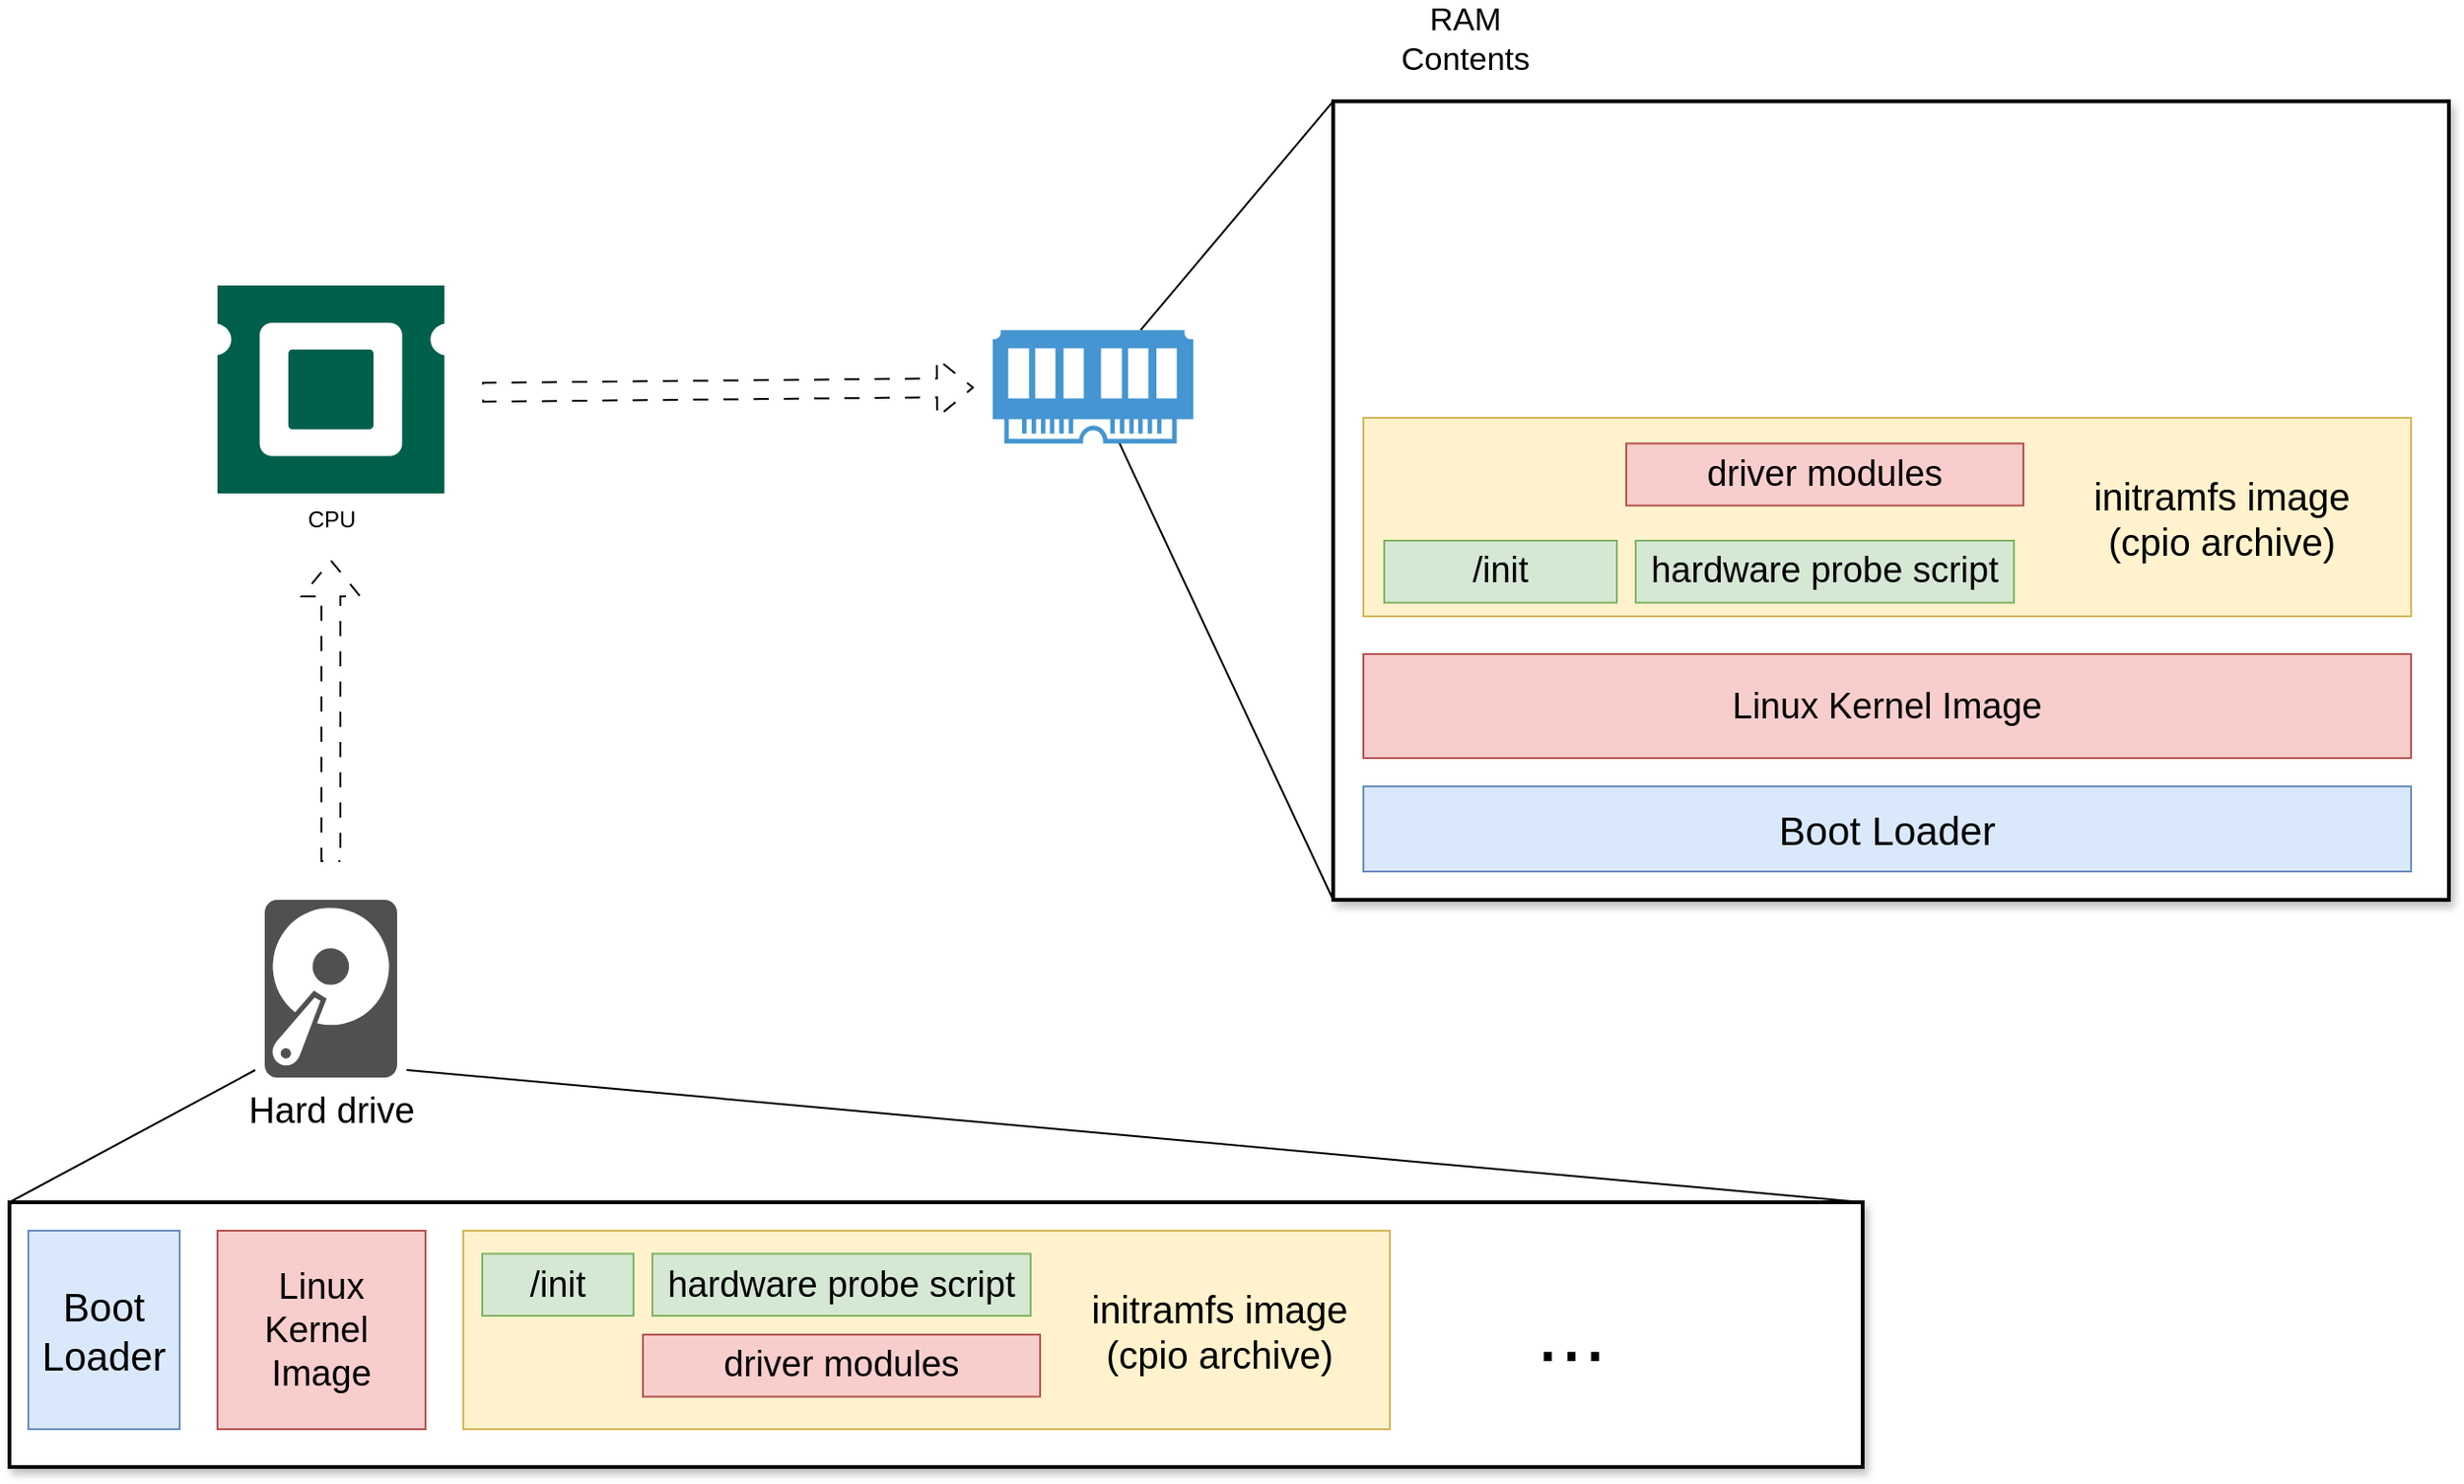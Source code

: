 <mxfile version="24.7.7">
  <diagram name="Page-1" id="KtPB-TI94wmITHAshLRR">
    <mxGraphModel dx="1612" dy="828" grid="1" gridSize="10" guides="1" tooltips="1" connect="1" arrows="1" fold="1" page="1" pageScale="1" pageWidth="827" pageHeight="1169" math="0" shadow="0">
      <root>
        <mxCell id="0" />
        <mxCell id="1" parent="0" />
        <mxCell id="-l_DX6J61x-pFgBmtztP-1" value="" style="rounded=0;whiteSpace=wrap;html=1;shadow=1;strokeWidth=2;" vertex="1" parent="1">
          <mxGeometry x="720" y="57.6" width="590" height="422.4" as="geometry" />
        </mxCell>
        <mxCell id="-l_DX6J61x-pFgBmtztP-2" value="RAM Contents" style="text;html=1;align=center;verticalAlign=middle;whiteSpace=wrap;rounded=0;fontSize=17;" vertex="1" parent="1">
          <mxGeometry x="760" y="10" width="60" height="30" as="geometry" />
        </mxCell>
        <mxCell id="-l_DX6J61x-pFgBmtztP-4" value="&lt;font style=&quot;font-size: 19px;&quot;&gt;Hard drive&lt;/font&gt;" style="sketch=0;pointerEvents=1;shadow=0;dashed=0;html=1;strokeColor=none;fillColor=#505050;labelPosition=center;verticalLabelPosition=bottom;verticalAlign=top;outlineConnect=0;align=center;shape=mxgraph.office.devices.hard_disk;" vertex="1" parent="1">
          <mxGeometry x="155" y="480" width="70" height="94" as="geometry" />
        </mxCell>
        <mxCell id="-l_DX6J61x-pFgBmtztP-5" value="CPU" style="sketch=0;pointerEvents=1;shadow=0;dashed=0;html=1;strokeColor=none;fillColor=#005F4B;labelPosition=center;verticalLabelPosition=bottom;verticalAlign=top;align=center;outlineConnect=0;shape=mxgraph.veeam2.cpu;" vertex="1" parent="1">
          <mxGeometry x="130" y="155" width="120" height="110" as="geometry" />
        </mxCell>
        <mxCell id="-l_DX6J61x-pFgBmtztP-6" value="" style="pointerEvents=1;shadow=0;dashed=0;html=1;strokeColor=none;fillColor=#4495D1;labelPosition=center;verticalLabelPosition=bottom;verticalAlign=top;align=center;outlineConnect=0;shape=mxgraph.veeam.ram;" vertex="1" parent="1">
          <mxGeometry x="540" y="178.6" width="106" height="60" as="geometry" />
        </mxCell>
        <mxCell id="-l_DX6J61x-pFgBmtztP-9" value="" style="endArrow=none;html=1;rounded=0;entryX=0;entryY=0;entryDx=0;entryDy=0;" edge="1" parent="1" source="-l_DX6J61x-pFgBmtztP-6" target="-l_DX6J61x-pFgBmtztP-1">
          <mxGeometry width="50" height="50" relative="1" as="geometry">
            <mxPoint x="530" y="260" as="sourcePoint" />
            <mxPoint x="550" y="380" as="targetPoint" />
          </mxGeometry>
        </mxCell>
        <mxCell id="-l_DX6J61x-pFgBmtztP-10" value="" style="endArrow=none;html=1;rounded=0;entryX=0;entryY=1;entryDx=0;entryDy=0;" edge="1" parent="1" source="-l_DX6J61x-pFgBmtztP-6" target="-l_DX6J61x-pFgBmtztP-1">
          <mxGeometry width="50" height="50" relative="1" as="geometry">
            <mxPoint x="511" y="260" as="sourcePoint" />
            <mxPoint x="620" y="162" as="targetPoint" />
          </mxGeometry>
        </mxCell>
        <mxCell id="-l_DX6J61x-pFgBmtztP-11" value="" style="rounded=0;whiteSpace=wrap;html=1;shadow=1;strokeWidth=2;" vertex="1" parent="1">
          <mxGeometry x="20" y="640" width="980" height="140" as="geometry" />
        </mxCell>
        <mxCell id="-l_DX6J61x-pFgBmtztP-13" value="" style="endArrow=none;html=1;rounded=0;exitX=0;exitY=0;exitDx=0;exitDy=0;" edge="1" parent="1" source="-l_DX6J61x-pFgBmtztP-11">
          <mxGeometry width="50" height="50" relative="1" as="geometry">
            <mxPoint x="125" y="635" as="sourcePoint" />
            <mxPoint x="150" y="570" as="targetPoint" />
          </mxGeometry>
        </mxCell>
        <mxCell id="-l_DX6J61x-pFgBmtztP-14" value="" style="endArrow=none;html=1;rounded=0;exitX=1;exitY=0;exitDx=0;exitDy=0;" edge="1" parent="1" source="-l_DX6J61x-pFgBmtztP-11">
          <mxGeometry width="50" height="50" relative="1" as="geometry">
            <mxPoint x="90" y="700" as="sourcePoint" />
            <mxPoint x="230" y="570" as="targetPoint" />
          </mxGeometry>
        </mxCell>
        <mxCell id="-l_DX6J61x-pFgBmtztP-15" value="" style="shape=flexArrow;endArrow=classic;html=1;rounded=0;flowAnimation=1;" edge="1" parent="1">
          <mxGeometry width="50" height="50" relative="1" as="geometry">
            <mxPoint x="190" y="460" as="sourcePoint" />
            <mxPoint x="190" y="300" as="targetPoint" />
          </mxGeometry>
        </mxCell>
        <mxCell id="-l_DX6J61x-pFgBmtztP-16" value="" style="shape=flexArrow;endArrow=classic;html=1;rounded=0;flowAnimation=1;" edge="1" parent="1">
          <mxGeometry width="50" height="50" relative="1" as="geometry">
            <mxPoint x="270" y="211.5" as="sourcePoint" />
            <mxPoint x="530" y="209" as="targetPoint" />
          </mxGeometry>
        </mxCell>
        <mxCell id="-l_DX6J61x-pFgBmtztP-17" value="&lt;font style=&quot;font-size: 21px;&quot;&gt;Boot Loader&lt;/font&gt;" style="rounded=0;whiteSpace=wrap;html=1;fillColor=#dae8fc;strokeColor=#6c8ebf;" vertex="1" parent="1">
          <mxGeometry x="30" y="655" width="80" height="105" as="geometry" />
        </mxCell>
        <mxCell id="-l_DX6J61x-pFgBmtztP-19" value="&lt;font style=&quot;font-size: 19px;&quot;&gt;Linux&lt;/font&gt;&lt;div style=&quot;font-size: 19px;&quot;&gt;&lt;font style=&quot;font-size: 19px;&quot;&gt;Kernel&amp;nbsp;&lt;/font&gt;&lt;/div&gt;&lt;div style=&quot;font-size: 19px;&quot;&gt;&lt;font style=&quot;font-size: 19px;&quot;&gt;Image&lt;/font&gt;&lt;/div&gt;" style="rounded=0;whiteSpace=wrap;html=1;fillColor=#f8cecc;strokeColor=#b85450;" vertex="1" parent="1">
          <mxGeometry x="130" y="655" width="110" height="105" as="geometry" />
        </mxCell>
        <mxCell id="-l_DX6J61x-pFgBmtztP-20" value="&lt;p style=&quot;line-height: 120%; padding-top: 0px; margin-top: 0px;&quot;&gt;&lt;br&gt;&lt;/p&gt;" style="rounded=0;whiteSpace=wrap;html=1;fillColor=#fff2cc;strokeColor=#d6b656;" vertex="1" parent="1">
          <mxGeometry x="260" y="655" width="490" height="105" as="geometry" />
        </mxCell>
        <mxCell id="-l_DX6J61x-pFgBmtztP-21" value="&lt;font style=&quot;font-size: 19px;&quot;&gt;/init&lt;/font&gt;" style="rounded=0;whiteSpace=wrap;html=1;fillColor=#d5e8d4;strokeColor=#82b366;" vertex="1" parent="1">
          <mxGeometry x="270" y="667.2" width="80" height="32.8" as="geometry" />
        </mxCell>
        <mxCell id="-l_DX6J61x-pFgBmtztP-22" value="&lt;font style=&quot;font-size: 19px;&quot;&gt;hardware probe script&lt;/font&gt;" style="rounded=0;whiteSpace=wrap;html=1;fillColor=#d5e8d4;strokeColor=#82b366;" vertex="1" parent="1">
          <mxGeometry x="360" y="667.2" width="200" height="32.8" as="geometry" />
        </mxCell>
        <mxCell id="-l_DX6J61x-pFgBmtztP-24" value="&lt;span style=&quot;font-size: 19px;&quot;&gt;driver modules&lt;/span&gt;" style="rounded=0;whiteSpace=wrap;html=1;fillColor=#f8cecc;strokeColor=#b85450;" vertex="1" parent="1">
          <mxGeometry x="355" y="710" width="210" height="32.8" as="geometry" />
        </mxCell>
        <mxCell id="-l_DX6J61x-pFgBmtztP-25" value="&lt;font style=&quot;font-size: 20px;&quot;&gt;initramfs image&lt;/font&gt;&lt;div&gt;&lt;font style=&quot;font-size: 20px;&quot;&gt;(cpio archive)&lt;/font&gt;&lt;/div&gt;" style="text;html=1;align=center;verticalAlign=middle;whiteSpace=wrap;rounded=0;" vertex="1" parent="1">
          <mxGeometry x="580" y="681.1" width="160" height="52.8" as="geometry" />
        </mxCell>
        <mxCell id="-l_DX6J61x-pFgBmtztP-26" value="&lt;font style=&quot;font-size: 45px;&quot;&gt;...&lt;/font&gt;" style="text;html=1;align=center;verticalAlign=middle;whiteSpace=wrap;rounded=0;" vertex="1" parent="1">
          <mxGeometry x="816" y="692.5" width="60" height="30" as="geometry" />
        </mxCell>
        <mxCell id="-l_DX6J61x-pFgBmtztP-27" value="&lt;font style=&quot;font-size: 21px;&quot;&gt;Boot Loader&lt;/font&gt;" style="rounded=0;whiteSpace=wrap;html=1;fillColor=#dae8fc;strokeColor=#6c8ebf;" vertex="1" parent="1">
          <mxGeometry x="736" y="420" width="554" height="45" as="geometry" />
        </mxCell>
        <mxCell id="-l_DX6J61x-pFgBmtztP-28" value="&lt;font style=&quot;font-size: 19px;&quot;&gt;Linux&amp;nbsp;&lt;/font&gt;&lt;span style=&quot;font-size: 19px; background-color: initial;&quot;&gt;Kernel&amp;nbsp;&lt;/span&gt;&lt;span style=&quot;font-size: 19px; background-color: initial;&quot;&gt;Image&lt;/span&gt;" style="rounded=0;whiteSpace=wrap;html=1;fillColor=#f8cecc;strokeColor=#b85450;" vertex="1" parent="1">
          <mxGeometry x="736" y="350" width="554" height="55" as="geometry" />
        </mxCell>
        <mxCell id="-l_DX6J61x-pFgBmtztP-29" value="&lt;p style=&quot;line-height: 120%; padding-top: 0px; margin-top: 0px;&quot;&gt;&lt;br&gt;&lt;/p&gt;" style="rounded=0;whiteSpace=wrap;html=1;fillColor=#fff2cc;strokeColor=#d6b656;" vertex="1" parent="1">
          <mxGeometry x="736" y="225" width="554" height="105" as="geometry" />
        </mxCell>
        <mxCell id="-l_DX6J61x-pFgBmtztP-30" value="&lt;font style=&quot;font-size: 19px;&quot;&gt;/init&lt;/font&gt;" style="rounded=0;whiteSpace=wrap;html=1;fillColor=#d5e8d4;strokeColor=#82b366;" vertex="1" parent="1">
          <mxGeometry x="747" y="290" width="123" height="32.8" as="geometry" />
        </mxCell>
        <mxCell id="-l_DX6J61x-pFgBmtztP-31" value="&lt;font style=&quot;font-size: 19px;&quot;&gt;hardware probe script&lt;/font&gt;" style="rounded=0;whiteSpace=wrap;html=1;fillColor=#d5e8d4;strokeColor=#82b366;" vertex="1" parent="1">
          <mxGeometry x="880" y="290.0" width="200" height="32.8" as="geometry" />
        </mxCell>
        <mxCell id="-l_DX6J61x-pFgBmtztP-32" value="&lt;span style=&quot;font-size: 19px;&quot;&gt;driver modules&lt;/span&gt;" style="rounded=0;whiteSpace=wrap;html=1;fillColor=#f8cecc;strokeColor=#b85450;" vertex="1" parent="1">
          <mxGeometry x="875" y="238.6" width="210" height="32.8" as="geometry" />
        </mxCell>
        <mxCell id="-l_DX6J61x-pFgBmtztP-33" value="&lt;font style=&quot;font-size: 20px;&quot;&gt;initramfs image&lt;/font&gt;&lt;div&gt;&lt;font style=&quot;font-size: 20px;&quot;&gt;(cpio archive)&lt;/font&gt;&lt;/div&gt;" style="text;html=1;align=center;verticalAlign=middle;whiteSpace=wrap;rounded=0;" vertex="1" parent="1">
          <mxGeometry x="1110" y="251.1" width="160" height="52.8" as="geometry" />
        </mxCell>
      </root>
    </mxGraphModel>
  </diagram>
</mxfile>
